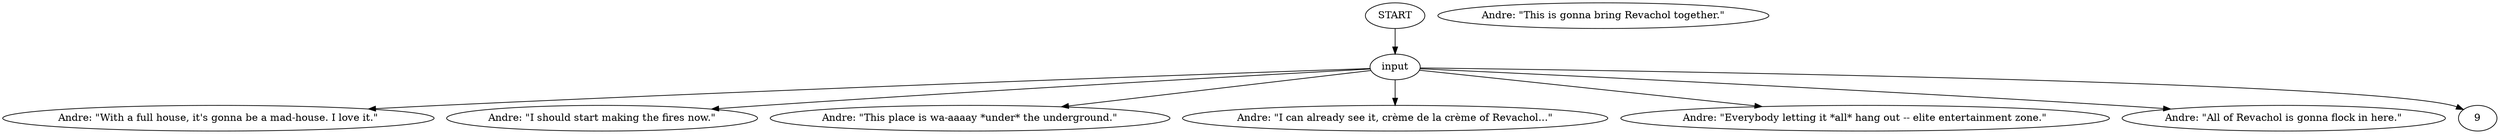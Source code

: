 # ICE / ANDRE barks
# Things Noid says inside the church.
# ==================================================
digraph G {
	  0 [label="START"];
	  1 [label="input"];
	  2 [label="Andre: \"This is gonna bring Revachol together.\""];
	  3 [label="Andre: \"With a full house, it's gonna be a mad-house. I love it.\""];
	  4 [label="Andre: \"I should start making the fires now.\""];
	  5 [label="Andre: \"This place is wa-aaaay *under* the underground.\""];
	  6 [label="Andre: \"I can already see it, crème de la crème of Revachol...\""];
	  7 [label="Andre: \"Everybody letting it *all* hang out -- elite entertainment zone.\""];
	  8 [label="Andre: \"All of Revachol is gonna flock in here.\""];
	  0 -> 1
	  1 -> 3
	  1 -> 4
	  1 -> 5
	  1 -> 6
	  1 -> 7
	  1 -> 8
	  1 -> 9
}

